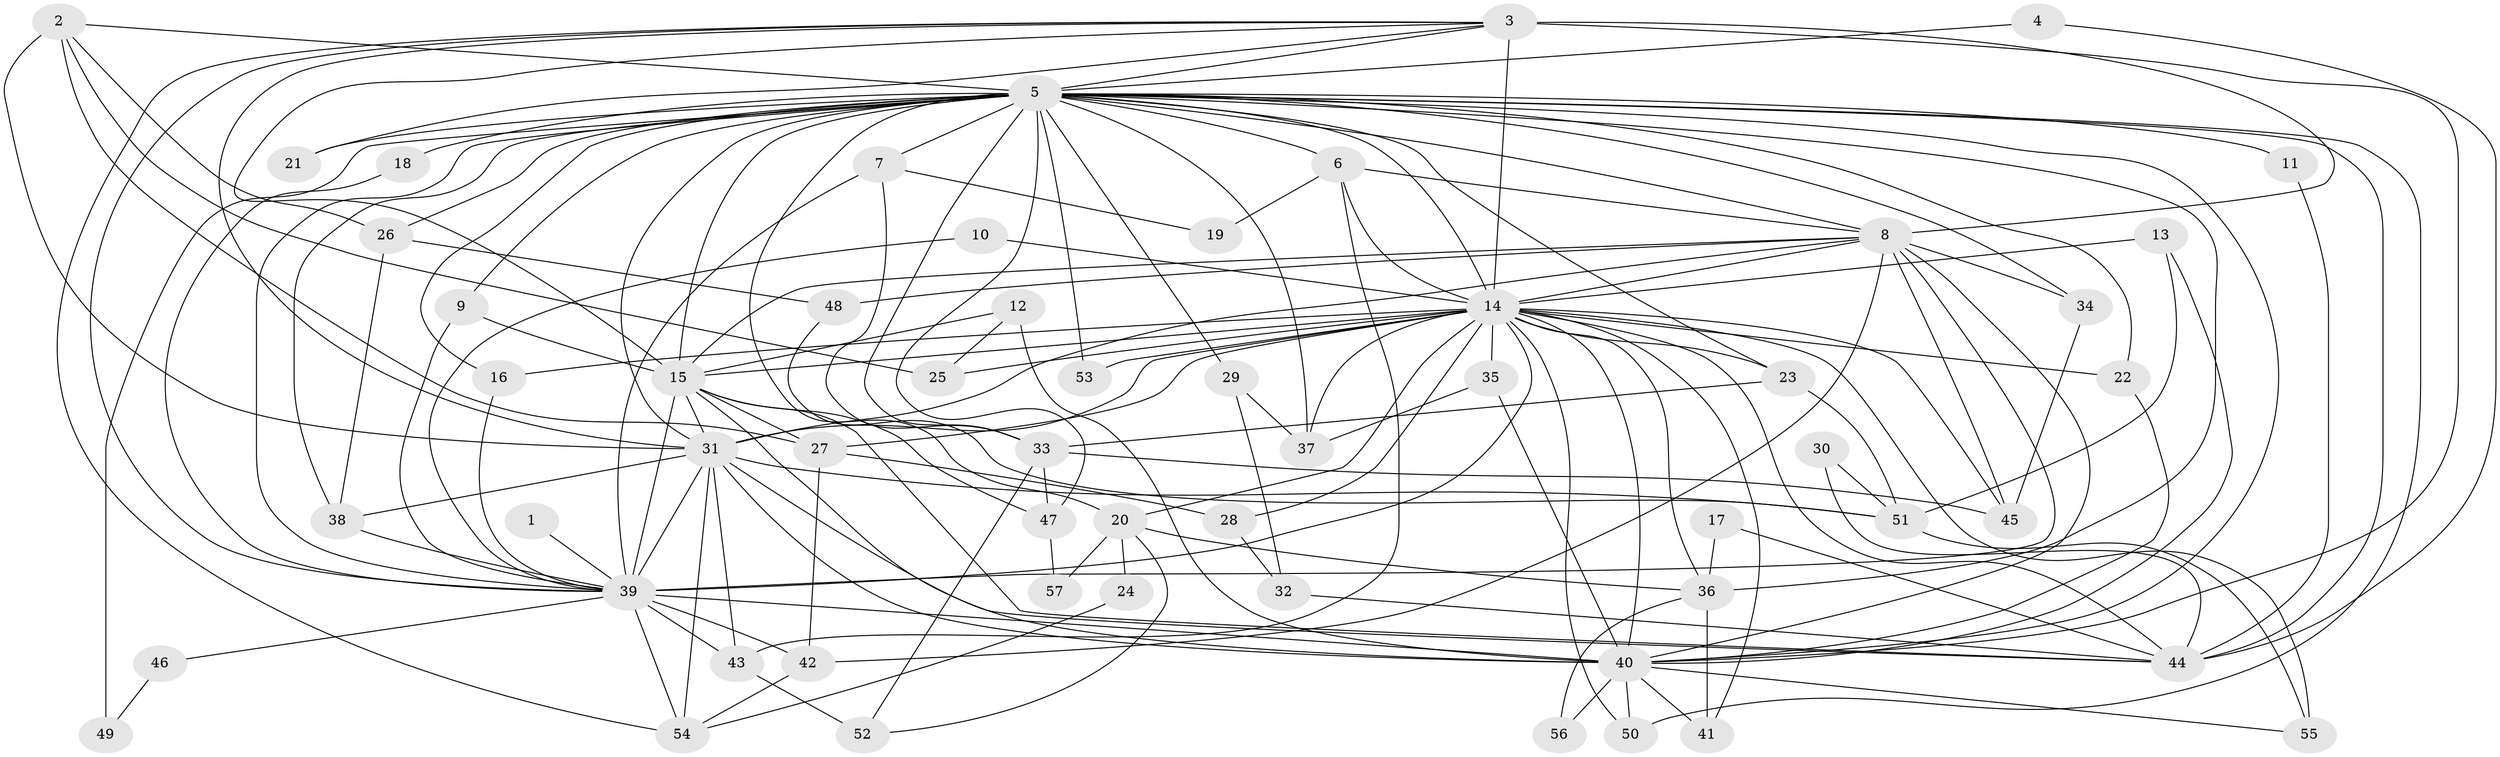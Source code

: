 // original degree distribution, {13: 0.017543859649122806, 23: 0.017543859649122806, 16: 0.017543859649122806, 44: 0.008771929824561403, 19: 0.008771929824561403, 26: 0.008771929824561403, 17: 0.008771929824561403, 4: 0.11403508771929824, 9: 0.008771929824561403, 2: 0.5175438596491229, 3: 0.18421052631578946, 5: 0.06140350877192982, 6: 0.017543859649122806, 7: 0.008771929824561403}
// Generated by graph-tools (version 1.1) at 2025/01/03/09/25 03:01:14]
// undirected, 57 vertices, 151 edges
graph export_dot {
graph [start="1"]
  node [color=gray90,style=filled];
  1;
  2;
  3;
  4;
  5;
  6;
  7;
  8;
  9;
  10;
  11;
  12;
  13;
  14;
  15;
  16;
  17;
  18;
  19;
  20;
  21;
  22;
  23;
  24;
  25;
  26;
  27;
  28;
  29;
  30;
  31;
  32;
  33;
  34;
  35;
  36;
  37;
  38;
  39;
  40;
  41;
  42;
  43;
  44;
  45;
  46;
  47;
  48;
  49;
  50;
  51;
  52;
  53;
  54;
  55;
  56;
  57;
  1 -- 39 [weight=1.0];
  2 -- 5 [weight=1.0];
  2 -- 25 [weight=1.0];
  2 -- 26 [weight=1.0];
  2 -- 27 [weight=1.0];
  2 -- 31 [weight=1.0];
  3 -- 5 [weight=1.0];
  3 -- 8 [weight=2.0];
  3 -- 14 [weight=3.0];
  3 -- 15 [weight=1.0];
  3 -- 21 [weight=1.0];
  3 -- 31 [weight=1.0];
  3 -- 39 [weight=1.0];
  3 -- 40 [weight=2.0];
  3 -- 54 [weight=1.0];
  4 -- 5 [weight=1.0];
  4 -- 44 [weight=1.0];
  5 -- 6 [weight=1.0];
  5 -- 7 [weight=2.0];
  5 -- 8 [weight=1.0];
  5 -- 9 [weight=2.0];
  5 -- 11 [weight=1.0];
  5 -- 14 [weight=3.0];
  5 -- 15 [weight=3.0];
  5 -- 16 [weight=1.0];
  5 -- 18 [weight=1.0];
  5 -- 20 [weight=1.0];
  5 -- 21 [weight=2.0];
  5 -- 22 [weight=1.0];
  5 -- 23 [weight=1.0];
  5 -- 26 [weight=1.0];
  5 -- 29 [weight=1.0];
  5 -- 31 [weight=2.0];
  5 -- 33 [weight=1.0];
  5 -- 34 [weight=1.0];
  5 -- 36 [weight=2.0];
  5 -- 37 [weight=1.0];
  5 -- 38 [weight=1.0];
  5 -- 39 [weight=1.0];
  5 -- 40 [weight=3.0];
  5 -- 44 [weight=1.0];
  5 -- 47 [weight=1.0];
  5 -- 49 [weight=2.0];
  5 -- 50 [weight=1.0];
  5 -- 53 [weight=1.0];
  6 -- 8 [weight=1.0];
  6 -- 14 [weight=1.0];
  6 -- 19 [weight=1.0];
  6 -- 43 [weight=1.0];
  7 -- 19 [weight=1.0];
  7 -- 33 [weight=1.0];
  7 -- 39 [weight=1.0];
  8 -- 14 [weight=2.0];
  8 -- 15 [weight=1.0];
  8 -- 31 [weight=1.0];
  8 -- 34 [weight=2.0];
  8 -- 39 [weight=1.0];
  8 -- 40 [weight=2.0];
  8 -- 42 [weight=1.0];
  8 -- 45 [weight=1.0];
  8 -- 48 [weight=1.0];
  9 -- 15 [weight=1.0];
  9 -- 39 [weight=1.0];
  10 -- 14 [weight=2.0];
  10 -- 39 [weight=1.0];
  11 -- 44 [weight=1.0];
  12 -- 15 [weight=1.0];
  12 -- 25 [weight=1.0];
  12 -- 40 [weight=1.0];
  13 -- 14 [weight=1.0];
  13 -- 40 [weight=1.0];
  13 -- 51 [weight=1.0];
  14 -- 15 [weight=3.0];
  14 -- 16 [weight=1.0];
  14 -- 20 [weight=1.0];
  14 -- 22 [weight=1.0];
  14 -- 23 [weight=1.0];
  14 -- 25 [weight=2.0];
  14 -- 27 [weight=1.0];
  14 -- 28 [weight=1.0];
  14 -- 31 [weight=3.0];
  14 -- 35 [weight=1.0];
  14 -- 36 [weight=1.0];
  14 -- 37 [weight=1.0];
  14 -- 39 [weight=3.0];
  14 -- 40 [weight=4.0];
  14 -- 41 [weight=1.0];
  14 -- 44 [weight=1.0];
  14 -- 45 [weight=1.0];
  14 -- 50 [weight=1.0];
  14 -- 53 [weight=1.0];
  14 -- 55 [weight=2.0];
  15 -- 27 [weight=1.0];
  15 -- 31 [weight=2.0];
  15 -- 39 [weight=1.0];
  15 -- 40 [weight=2.0];
  15 -- 44 [weight=1.0];
  15 -- 47 [weight=1.0];
  16 -- 39 [weight=1.0];
  17 -- 36 [weight=1.0];
  17 -- 44 [weight=1.0];
  18 -- 39 [weight=1.0];
  20 -- 24 [weight=1.0];
  20 -- 36 [weight=1.0];
  20 -- 52 [weight=1.0];
  20 -- 57 [weight=1.0];
  22 -- 40 [weight=1.0];
  23 -- 33 [weight=1.0];
  23 -- 51 [weight=1.0];
  24 -- 54 [weight=1.0];
  26 -- 38 [weight=1.0];
  26 -- 48 [weight=1.0];
  27 -- 28 [weight=1.0];
  27 -- 42 [weight=1.0];
  28 -- 32 [weight=1.0];
  29 -- 32 [weight=1.0];
  29 -- 37 [weight=1.0];
  30 -- 44 [weight=1.0];
  30 -- 51 [weight=1.0];
  31 -- 38 [weight=1.0];
  31 -- 39 [weight=1.0];
  31 -- 40 [weight=2.0];
  31 -- 43 [weight=1.0];
  31 -- 44 [weight=1.0];
  31 -- 51 [weight=2.0];
  31 -- 54 [weight=1.0];
  32 -- 44 [weight=1.0];
  33 -- 45 [weight=1.0];
  33 -- 47 [weight=1.0];
  33 -- 52 [weight=1.0];
  34 -- 45 [weight=1.0];
  35 -- 37 [weight=1.0];
  35 -- 40 [weight=2.0];
  36 -- 41 [weight=1.0];
  36 -- 56 [weight=1.0];
  38 -- 39 [weight=1.0];
  39 -- 40 [weight=2.0];
  39 -- 42 [weight=1.0];
  39 -- 43 [weight=2.0];
  39 -- 46 [weight=1.0];
  39 -- 54 [weight=1.0];
  40 -- 41 [weight=1.0];
  40 -- 50 [weight=1.0];
  40 -- 55 [weight=1.0];
  40 -- 56 [weight=2.0];
  42 -- 54 [weight=1.0];
  43 -- 52 [weight=1.0];
  46 -- 49 [weight=1.0];
  47 -- 57 [weight=2.0];
  48 -- 51 [weight=1.0];
  51 -- 55 [weight=1.0];
}
